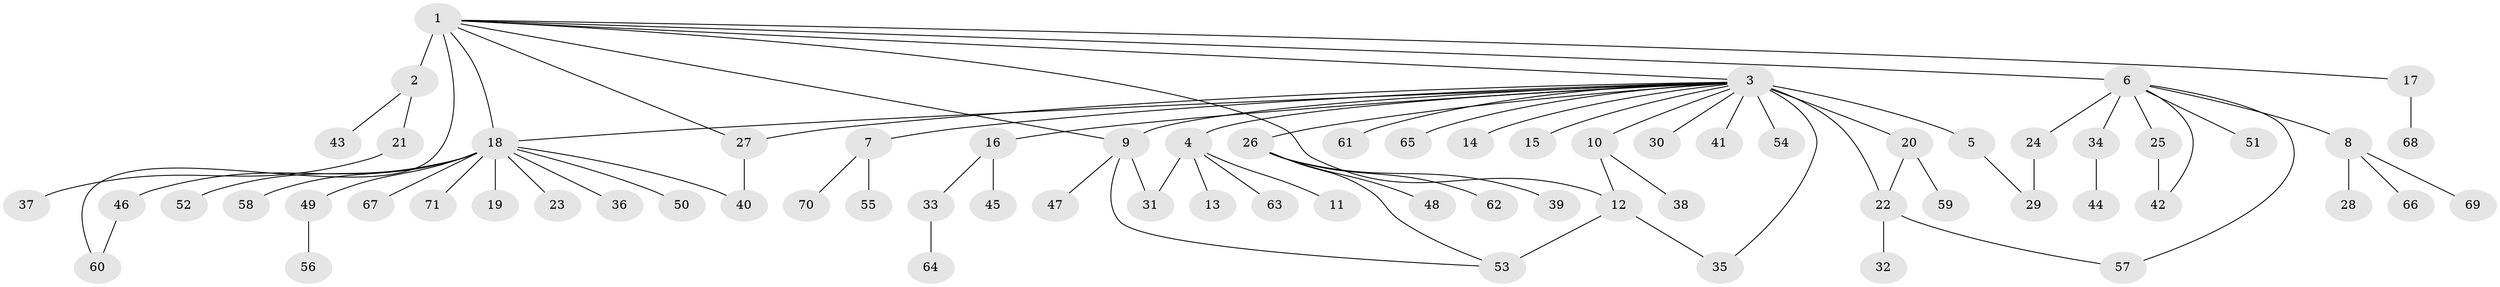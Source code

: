 // original degree distribution, {17: 0.007042253521126761, 2: 0.19718309859154928, 31: 0.007042253521126761, 6: 0.02112676056338028, 1: 0.6338028169014085, 11: 0.007042253521126761, 4: 0.028169014084507043, 5: 0.028169014084507043, 8: 0.014084507042253521, 14: 0.007042253521126761, 3: 0.04929577464788732}
// Generated by graph-tools (version 1.1) at 2025/35/03/09/25 02:35:50]
// undirected, 71 vertices, 84 edges
graph export_dot {
graph [start="1"]
  node [color=gray90,style=filled];
  1;
  2;
  3;
  4;
  5;
  6;
  7;
  8;
  9;
  10;
  11;
  12;
  13;
  14;
  15;
  16;
  17;
  18;
  19;
  20;
  21;
  22;
  23;
  24;
  25;
  26;
  27;
  28;
  29;
  30;
  31;
  32;
  33;
  34;
  35;
  36;
  37;
  38;
  39;
  40;
  41;
  42;
  43;
  44;
  45;
  46;
  47;
  48;
  49;
  50;
  51;
  52;
  53;
  54;
  55;
  56;
  57;
  58;
  59;
  60;
  61;
  62;
  63;
  64;
  65;
  66;
  67;
  68;
  69;
  70;
  71;
  1 -- 2 [weight=8.0];
  1 -- 3 [weight=1.0];
  1 -- 6 [weight=1.0];
  1 -- 9 [weight=1.0];
  1 -- 12 [weight=1.0];
  1 -- 17 [weight=1.0];
  1 -- 18 [weight=1.0];
  1 -- 27 [weight=1.0];
  1 -- 60 [weight=1.0];
  2 -- 21 [weight=1.0];
  2 -- 43 [weight=1.0];
  3 -- 4 [weight=1.0];
  3 -- 5 [weight=11.0];
  3 -- 7 [weight=1.0];
  3 -- 9 [weight=1.0];
  3 -- 10 [weight=1.0];
  3 -- 14 [weight=1.0];
  3 -- 15 [weight=1.0];
  3 -- 16 [weight=1.0];
  3 -- 18 [weight=1.0];
  3 -- 20 [weight=1.0];
  3 -- 22 [weight=1.0];
  3 -- 26 [weight=1.0];
  3 -- 27 [weight=1.0];
  3 -- 30 [weight=1.0];
  3 -- 35 [weight=1.0];
  3 -- 41 [weight=1.0];
  3 -- 54 [weight=1.0];
  3 -- 61 [weight=1.0];
  3 -- 65 [weight=1.0];
  4 -- 11 [weight=1.0];
  4 -- 13 [weight=1.0];
  4 -- 31 [weight=1.0];
  4 -- 63 [weight=1.0];
  5 -- 29 [weight=1.0];
  6 -- 8 [weight=1.0];
  6 -- 24 [weight=1.0];
  6 -- 25 [weight=1.0];
  6 -- 34 [weight=3.0];
  6 -- 42 [weight=1.0];
  6 -- 51 [weight=1.0];
  6 -- 57 [weight=1.0];
  7 -- 55 [weight=1.0];
  7 -- 70 [weight=1.0];
  8 -- 28 [weight=1.0];
  8 -- 66 [weight=1.0];
  8 -- 69 [weight=1.0];
  9 -- 31 [weight=3.0];
  9 -- 47 [weight=1.0];
  9 -- 53 [weight=1.0];
  10 -- 12 [weight=1.0];
  10 -- 38 [weight=1.0];
  12 -- 35 [weight=1.0];
  12 -- 53 [weight=2.0];
  16 -- 33 [weight=1.0];
  16 -- 45 [weight=1.0];
  17 -- 68 [weight=2.0];
  18 -- 19 [weight=1.0];
  18 -- 23 [weight=1.0];
  18 -- 36 [weight=1.0];
  18 -- 40 [weight=1.0];
  18 -- 46 [weight=1.0];
  18 -- 49 [weight=1.0];
  18 -- 50 [weight=1.0];
  18 -- 52 [weight=1.0];
  18 -- 58 [weight=1.0];
  18 -- 67 [weight=1.0];
  18 -- 71 [weight=1.0];
  20 -- 22 [weight=1.0];
  20 -- 59 [weight=1.0];
  21 -- 37 [weight=1.0];
  22 -- 32 [weight=1.0];
  22 -- 57 [weight=1.0];
  24 -- 29 [weight=3.0];
  25 -- 42 [weight=3.0];
  26 -- 39 [weight=1.0];
  26 -- 48 [weight=1.0];
  26 -- 53 [weight=1.0];
  26 -- 62 [weight=1.0];
  27 -- 40 [weight=5.0];
  33 -- 64 [weight=1.0];
  34 -- 44 [weight=1.0];
  46 -- 60 [weight=1.0];
  49 -- 56 [weight=1.0];
}
